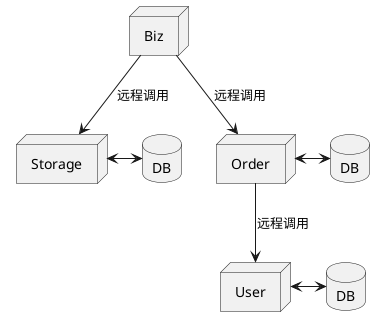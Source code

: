 @startuml
node Biz
node Storage
node Order
node User
database StorageDB[
DB
]
database OrderDB[
DB
]
database UserDB[
DB
]

Biz --> Storage :远程调用
Biz --> Order :远程调用
Order --> User :远程调用

Storage <-> StorageDB
Order <-> OrderDB
User <-> UserDB
@enduml